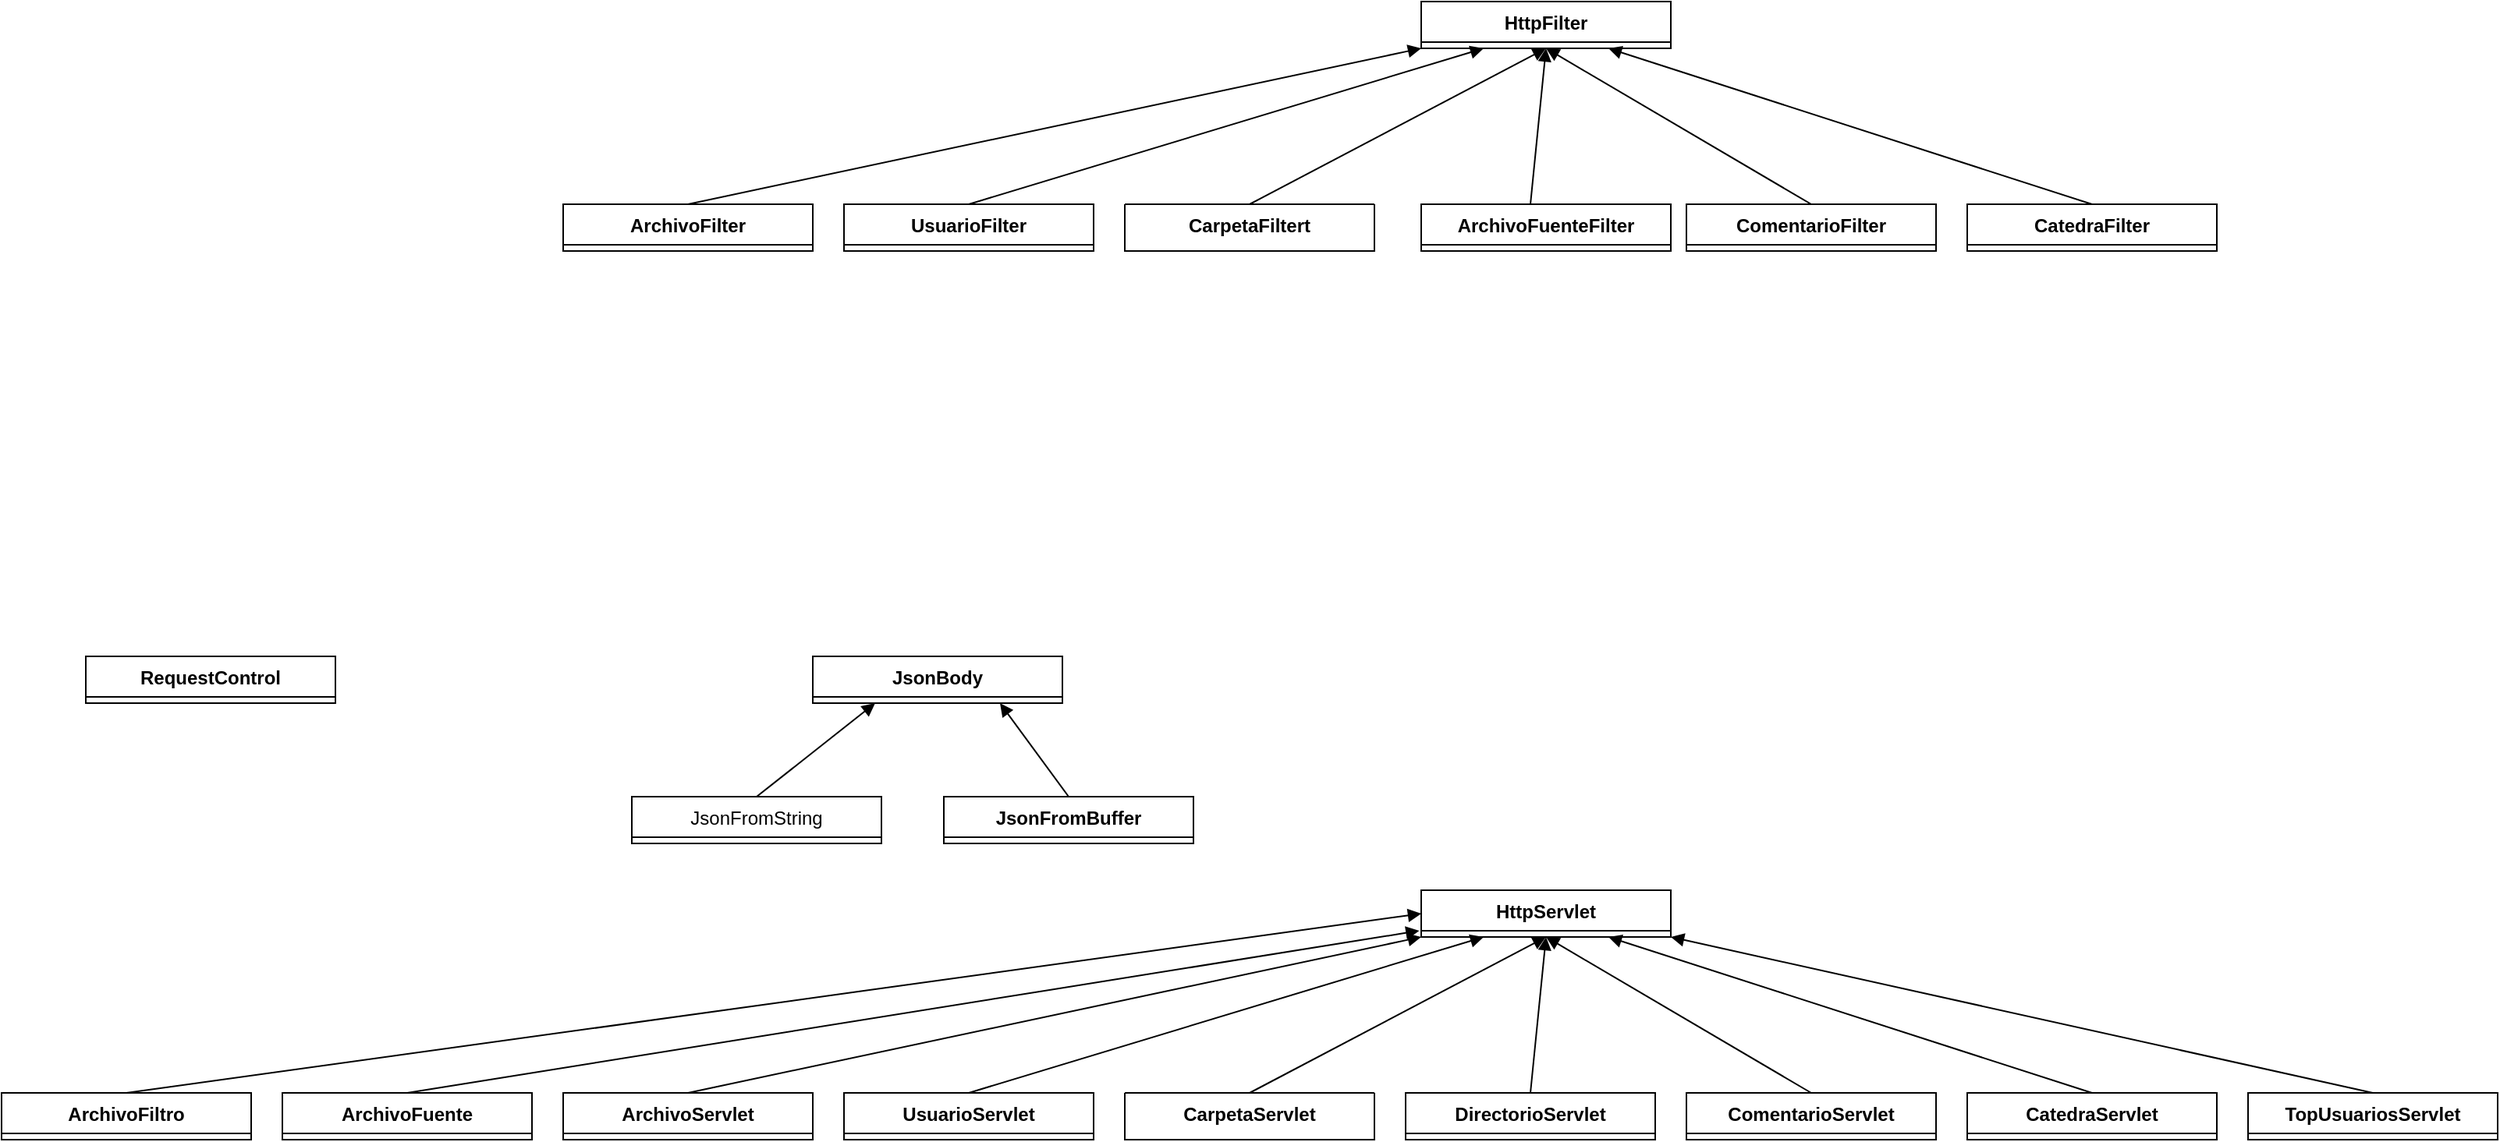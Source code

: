 <mxfile version="15.5.4" type="embed"><diagram id="N1yLS9yi53JUy_WtfEQI" name="Page-1"><mxGraphModel dx="5339" dy="1133" grid="1" gridSize="10" guides="1" tooltips="1" connect="1" arrows="1" fold="1" page="1" pageScale="1" pageWidth="827" pageHeight="1169" math="0" shadow="0"><root><mxCell id="0"/><mxCell id="1" parent="0"/><mxCell id="2" value="HttpServlet" style="swimlane;fontStyle=1;align=center;verticalAlign=top;childLayout=stackLayout;horizontal=1;startSize=26;horizontalStack=0;resizeParent=1;resizeParentMax=0;resizeLast=0;collapsible=1;marginBottom=0;" parent="1" vertex="1"><mxGeometry x="-2374" y="690" width="160" height="30" as="geometry"/></mxCell><mxCell id="3" value="UsuarioServlet" style="swimlane;fontStyle=1;align=center;verticalAlign=top;childLayout=stackLayout;horizontal=1;startSize=26;horizontalStack=0;resizeParent=1;resizeParentMax=0;resizeLast=0;collapsible=1;marginBottom=0;" parent="1" vertex="1"><mxGeometry x="-2744" y="820" width="160" height="30" as="geometry"/></mxCell><mxCell id="4" value="TopUsuariosServlet" style="swimlane;fontStyle=1;align=center;verticalAlign=top;childLayout=stackLayout;horizontal=1;startSize=26;horizontalStack=0;resizeParent=1;resizeParentMax=0;resizeLast=0;collapsible=1;marginBottom=0;" parent="1" vertex="1"><mxGeometry x="-1844" y="820" width="160" height="30" as="geometry"/></mxCell><mxCell id="5" value="DirectorioServlet" style="swimlane;fontStyle=1;align=center;verticalAlign=top;childLayout=stackLayout;horizontal=1;startSize=26;horizontalStack=0;resizeParent=1;resizeParentMax=0;resizeLast=0;collapsible=1;marginBottom=0;" parent="1" vertex="1"><mxGeometry x="-2384" y="820" width="160" height="30" as="geometry"/></mxCell><mxCell id="6" value="ComentarioServlet" style="swimlane;fontStyle=1;align=center;verticalAlign=top;childLayout=stackLayout;horizontal=1;startSize=26;horizontalStack=0;resizeParent=1;resizeParentMax=0;resizeLast=0;collapsible=1;marginBottom=0;" parent="1" vertex="1"><mxGeometry x="-2204" y="820" width="160" height="30" as="geometry"/></mxCell><mxCell id="7" value="CatedraServlet" style="swimlane;fontStyle=1;align=center;verticalAlign=top;childLayout=stackLayout;horizontal=1;startSize=26;horizontalStack=0;resizeParent=1;resizeParentMax=0;resizeLast=0;collapsible=1;marginBottom=0;" parent="1" vertex="1"><mxGeometry x="-2024" y="820" width="160" height="30" as="geometry"/></mxCell><mxCell id="8" value="CarpetaServlet" style="swimlane;fontStyle=1;align=center;verticalAlign=top;childLayout=stackLayout;horizontal=1;startSize=0;horizontalStack=0;resizeParent=1;resizeParentMax=0;resizeLast=0;collapsible=1;marginBottom=0;" parent="1" vertex="1"><mxGeometry x="-2564" y="820" width="160" height="30" as="geometry"/></mxCell><mxCell id="10" value="ArchivoServlet" style="swimlane;fontStyle=1;align=center;verticalAlign=top;childLayout=stackLayout;horizontal=1;startSize=26;horizontalStack=0;resizeParent=1;resizeParentMax=0;resizeLast=0;collapsible=1;marginBottom=0;" parent="1" vertex="1"><mxGeometry x="-2924" y="820" width="160" height="30" as="geometry"/></mxCell><mxCell id="11" style="edgeStyle=none;html=1;endArrow=block;endFill=1;entryX=0;entryY=1;entryDx=0;entryDy=0;exitX=0.5;exitY=0;exitDx=0;exitDy=0;" parent="1" source="10" target="2" edge="1"><mxGeometry relative="1" as="geometry"><mxPoint x="-2714.18" y="1060" as="sourcePoint"/><mxPoint x="-2691.5" y="980" as="targetPoint"/></mxGeometry></mxCell><mxCell id="12" style="edgeStyle=none;html=1;endArrow=block;endFill=1;entryX=0.25;entryY=1;entryDx=0;entryDy=0;exitX=0.5;exitY=0;exitDx=0;exitDy=0;" parent="1" source="3" target="2" edge="1"><mxGeometry relative="1" as="geometry"><mxPoint x="-2704.18" y="1070" as="sourcePoint"/><mxPoint x="-2681.5" y="990" as="targetPoint"/></mxGeometry></mxCell><mxCell id="13" style="edgeStyle=none;html=1;endArrow=block;endFill=1;entryX=0.5;entryY=1;entryDx=0;entryDy=0;exitX=0.5;exitY=0;exitDx=0;exitDy=0;" parent="1" source="8" target="2" edge="1"><mxGeometry relative="1" as="geometry"><mxPoint x="-2694.18" y="1080" as="sourcePoint"/><mxPoint x="-2671.5" y="1000" as="targetPoint"/></mxGeometry></mxCell><mxCell id="14" style="edgeStyle=none;html=1;endArrow=block;endFill=1;entryX=0.5;entryY=1;entryDx=0;entryDy=0;exitX=0.5;exitY=0;exitDx=0;exitDy=0;" parent="1" source="5" target="2" edge="1"><mxGeometry relative="1" as="geometry"><mxPoint x="-2684.18" y="1090" as="sourcePoint"/><mxPoint x="-2661.5" y="1010" as="targetPoint"/></mxGeometry></mxCell><mxCell id="15" style="edgeStyle=none;html=1;endArrow=block;endFill=1;entryX=0.5;entryY=1;entryDx=0;entryDy=0;exitX=0.5;exitY=0;exitDx=0;exitDy=0;" parent="1" source="6" target="2" edge="1"><mxGeometry relative="1" as="geometry"><mxPoint x="-2674.18" y="1100" as="sourcePoint"/><mxPoint x="-2651.5" y="1020" as="targetPoint"/></mxGeometry></mxCell><mxCell id="16" style="edgeStyle=none;html=1;endArrow=block;endFill=1;entryX=0.75;entryY=1;entryDx=0;entryDy=0;exitX=0.5;exitY=0;exitDx=0;exitDy=0;" parent="1" source="7" target="2" edge="1"><mxGeometry relative="1" as="geometry"><mxPoint x="-2664.18" y="1110" as="sourcePoint"/><mxPoint x="-2641.5" y="1030" as="targetPoint"/></mxGeometry></mxCell><mxCell id="17" style="edgeStyle=none;html=1;endArrow=block;endFill=1;entryX=1;entryY=1;entryDx=0;entryDy=0;exitX=0.5;exitY=0;exitDx=0;exitDy=0;" parent="1" source="4" target="2" edge="1"><mxGeometry relative="1" as="geometry"><mxPoint x="-2114" y="830" as="sourcePoint"/><mxPoint x="-2284" y="730" as="targetPoint"/></mxGeometry></mxCell><mxCell id="20" value="HttpFilter" style="swimlane;fontStyle=1;align=center;verticalAlign=top;childLayout=stackLayout;horizontal=1;startSize=26;horizontalStack=0;resizeParent=1;resizeParentMax=0;resizeLast=0;collapsible=1;marginBottom=0;" parent="1" vertex="1"><mxGeometry x="-2374" y="120" width="160" height="30" as="geometry"/></mxCell><mxCell id="21" value="UsuarioFilter" style="swimlane;fontStyle=1;align=center;verticalAlign=top;childLayout=stackLayout;horizontal=1;startSize=26;horizontalStack=0;resizeParent=1;resizeParentMax=0;resizeLast=0;collapsible=1;marginBottom=0;" parent="1" vertex="1"><mxGeometry x="-2744" y="250" width="160" height="30" as="geometry"/></mxCell><mxCell id="22" value="ArchivoFuenteFilter" style="swimlane;fontStyle=1;align=center;verticalAlign=top;childLayout=stackLayout;horizontal=1;startSize=26;horizontalStack=0;resizeParent=1;resizeParentMax=0;resizeLast=0;collapsible=1;marginBottom=0;" parent="1" vertex="1"><mxGeometry x="-2374" y="250" width="160" height="30" as="geometry"/></mxCell><mxCell id="24" value="ComentarioFilter" style="swimlane;fontStyle=1;align=center;verticalAlign=top;childLayout=stackLayout;horizontal=1;startSize=26;horizontalStack=0;resizeParent=1;resizeParentMax=0;resizeLast=0;collapsible=1;marginBottom=0;" parent="1" vertex="1"><mxGeometry x="-2204" y="250" width="160" height="30" as="geometry"/></mxCell><mxCell id="25" value="CatedraFilter" style="swimlane;fontStyle=1;align=center;verticalAlign=top;childLayout=stackLayout;horizontal=1;startSize=26;horizontalStack=0;resizeParent=1;resizeParentMax=0;resizeLast=0;collapsible=1;marginBottom=0;" parent="1" vertex="1"><mxGeometry x="-2024" y="250" width="160" height="30" as="geometry"/></mxCell><mxCell id="26" value="CarpetaFiltert" style="swimlane;fontStyle=1;align=center;verticalAlign=top;childLayout=stackLayout;horizontal=1;startSize=0;horizontalStack=0;resizeParent=1;resizeParentMax=0;resizeLast=0;collapsible=1;marginBottom=0;" parent="1" vertex="1"><mxGeometry x="-2564" y="250" width="160" height="30" as="geometry"/></mxCell><mxCell id="27" value="ArchivoFilter" style="swimlane;fontStyle=1;align=center;verticalAlign=top;childLayout=stackLayout;horizontal=1;startSize=26;horizontalStack=0;resizeParent=1;resizeParentMax=0;resizeLast=0;collapsible=1;marginBottom=0;" parent="1" vertex="1"><mxGeometry x="-2924" y="250" width="160" height="30" as="geometry"/></mxCell><mxCell id="28" style="edgeStyle=none;html=1;endArrow=block;endFill=1;entryX=0;entryY=1;entryDx=0;entryDy=0;exitX=0.5;exitY=0;exitDx=0;exitDy=0;" parent="1" source="27" target="20" edge="1"><mxGeometry relative="1" as="geometry"><mxPoint x="-2714.18" y="490" as="sourcePoint"/><mxPoint x="-2691.5" y="410" as="targetPoint"/></mxGeometry></mxCell><mxCell id="29" style="edgeStyle=none;html=1;endArrow=block;endFill=1;entryX=0.25;entryY=1;entryDx=0;entryDy=0;exitX=0.5;exitY=0;exitDx=0;exitDy=0;" parent="1" source="21" target="20" edge="1"><mxGeometry relative="1" as="geometry"><mxPoint x="-2704.18" y="500" as="sourcePoint"/><mxPoint x="-2681.5" y="420" as="targetPoint"/></mxGeometry></mxCell><mxCell id="30" style="edgeStyle=none;html=1;endArrow=block;endFill=1;entryX=0.5;entryY=1;entryDx=0;entryDy=0;exitX=0.5;exitY=0;exitDx=0;exitDy=0;" parent="1" source="26" target="20" edge="1"><mxGeometry relative="1" as="geometry"><mxPoint x="-2694.18" y="510" as="sourcePoint"/><mxPoint x="-2671.5" y="430" as="targetPoint"/></mxGeometry></mxCell><mxCell id="31" style="edgeStyle=none;html=1;endArrow=block;endFill=1;entryX=0.5;entryY=1;entryDx=0;entryDy=0;exitX=0.5;exitY=0;exitDx=0;exitDy=0;" parent="1" target="20" edge="1"><mxGeometry relative="1" as="geometry"><mxPoint x="-2304" y="250" as="sourcePoint"/><mxPoint x="-2661.5" y="440" as="targetPoint"/></mxGeometry></mxCell><mxCell id="32" style="edgeStyle=none;html=1;endArrow=block;endFill=1;entryX=0.5;entryY=1;entryDx=0;entryDy=0;exitX=0.5;exitY=0;exitDx=0;exitDy=0;" parent="1" source="24" target="20" edge="1"><mxGeometry relative="1" as="geometry"><mxPoint x="-2674.18" y="530" as="sourcePoint"/><mxPoint x="-2651.5" y="450" as="targetPoint"/></mxGeometry></mxCell><mxCell id="33" style="edgeStyle=none;html=1;endArrow=block;endFill=1;entryX=0.75;entryY=1;entryDx=0;entryDy=0;exitX=0.5;exitY=0;exitDx=0;exitDy=0;" parent="1" source="25" target="20" edge="1"><mxGeometry relative="1" as="geometry"><mxPoint x="-2664.18" y="540" as="sourcePoint"/><mxPoint x="-2641.5" y="460" as="targetPoint"/></mxGeometry></mxCell><mxCell id="35" value="ArchivoFuente" style="swimlane;fontStyle=1;align=center;verticalAlign=top;childLayout=stackLayout;horizontal=1;startSize=26;horizontalStack=0;resizeParent=1;resizeParentMax=0;resizeLast=0;collapsible=1;marginBottom=0;" parent="1" vertex="1"><mxGeometry x="-3104" y="820" width="160" height="30" as="geometry"/></mxCell><mxCell id="36" value="ArchivoFiltro" style="swimlane;fontStyle=1;align=center;verticalAlign=top;childLayout=stackLayout;horizontal=1;startSize=26;horizontalStack=0;resizeParent=1;resizeParentMax=0;resizeLast=0;collapsible=1;marginBottom=0;" parent="1" vertex="1"><mxGeometry x="-3284" y="820" width="160" height="30" as="geometry"/></mxCell><mxCell id="38" style="edgeStyle=none;html=1;endArrow=block;endFill=1;entryX=0;entryY=0.5;entryDx=0;entryDy=0;exitX=0.5;exitY=0;exitDx=0;exitDy=0;" parent="1" source="36" target="2" edge="1"><mxGeometry relative="1" as="geometry"><mxPoint x="-2834" y="830" as="sourcePoint"/><mxPoint x="-2364" y="730" as="targetPoint"/></mxGeometry></mxCell><mxCell id="39" style="edgeStyle=none;html=1;endArrow=block;endFill=1;entryX=-0.008;entryY=0.867;entryDx=0;entryDy=0;exitX=0.5;exitY=0;exitDx=0;exitDy=0;entryPerimeter=0;" parent="1" source="35" target="2" edge="1"><mxGeometry relative="1" as="geometry"><mxPoint x="-3194" y="830" as="sourcePoint"/><mxPoint x="-2364" y="715" as="targetPoint"/></mxGeometry></mxCell><mxCell id="40" value="RequestControl" style="swimlane;fontStyle=1;align=center;verticalAlign=top;childLayout=stackLayout;horizontal=1;startSize=26;horizontalStack=0;resizeParent=1;resizeParentMax=0;resizeLast=0;collapsible=1;marginBottom=0;" vertex="1" parent="1"><mxGeometry x="-3230" y="540" width="160" height="30" as="geometry"/></mxCell><mxCell id="41" value="JsonBody" style="swimlane;fontStyle=1;align=center;verticalAlign=top;childLayout=stackLayout;horizontal=1;startSize=26;horizontalStack=0;resizeParent=1;resizeParentMax=0;resizeLast=0;collapsible=1;marginBottom=0;" vertex="1" parent="1"><mxGeometry x="-2764" y="540" width="160" height="30" as="geometry"/></mxCell><mxCell id="43" value="JsonFromString" style="swimlane;fontStyle=0;align=center;verticalAlign=top;childLayout=stackLayout;horizontal=1;startSize=26;horizontalStack=0;resizeParent=1;resizeParentMax=0;resizeLast=0;collapsible=1;marginBottom=0;" vertex="1" parent="1"><mxGeometry x="-2880" y="630" width="160" height="30" as="geometry"/></mxCell><mxCell id="44" value="JsonFromBuffer" style="swimlane;fontStyle=1;align=center;verticalAlign=top;childLayout=stackLayout;horizontal=1;startSize=26;horizontalStack=0;resizeParent=1;resizeParentMax=0;resizeLast=0;collapsible=1;marginBottom=0;" vertex="1" parent="1"><mxGeometry x="-2680" y="630" width="160" height="30" as="geometry"/></mxCell><mxCell id="45" style="edgeStyle=none;html=1;endArrow=block;endFill=1;entryX=0.25;entryY=1;entryDx=0;entryDy=0;exitX=0.5;exitY=0;exitDx=0;exitDy=0;" edge="1" parent="1" source="43" target="41"><mxGeometry relative="1" as="geometry"><mxPoint x="-3194" y="830" as="sourcePoint"/><mxPoint x="-2364" y="715" as="targetPoint"/></mxGeometry></mxCell><mxCell id="46" style="edgeStyle=none;html=1;endArrow=block;endFill=1;entryX=0.75;entryY=1;entryDx=0;entryDy=0;exitX=0.5;exitY=0;exitDx=0;exitDy=0;" edge="1" parent="1" source="44" target="41"><mxGeometry relative="1" as="geometry"><mxPoint x="-2790" y="640" as="sourcePoint"/><mxPoint x="-2714" y="580" as="targetPoint"/></mxGeometry></mxCell></root></mxGraphModel></diagram></mxfile>
